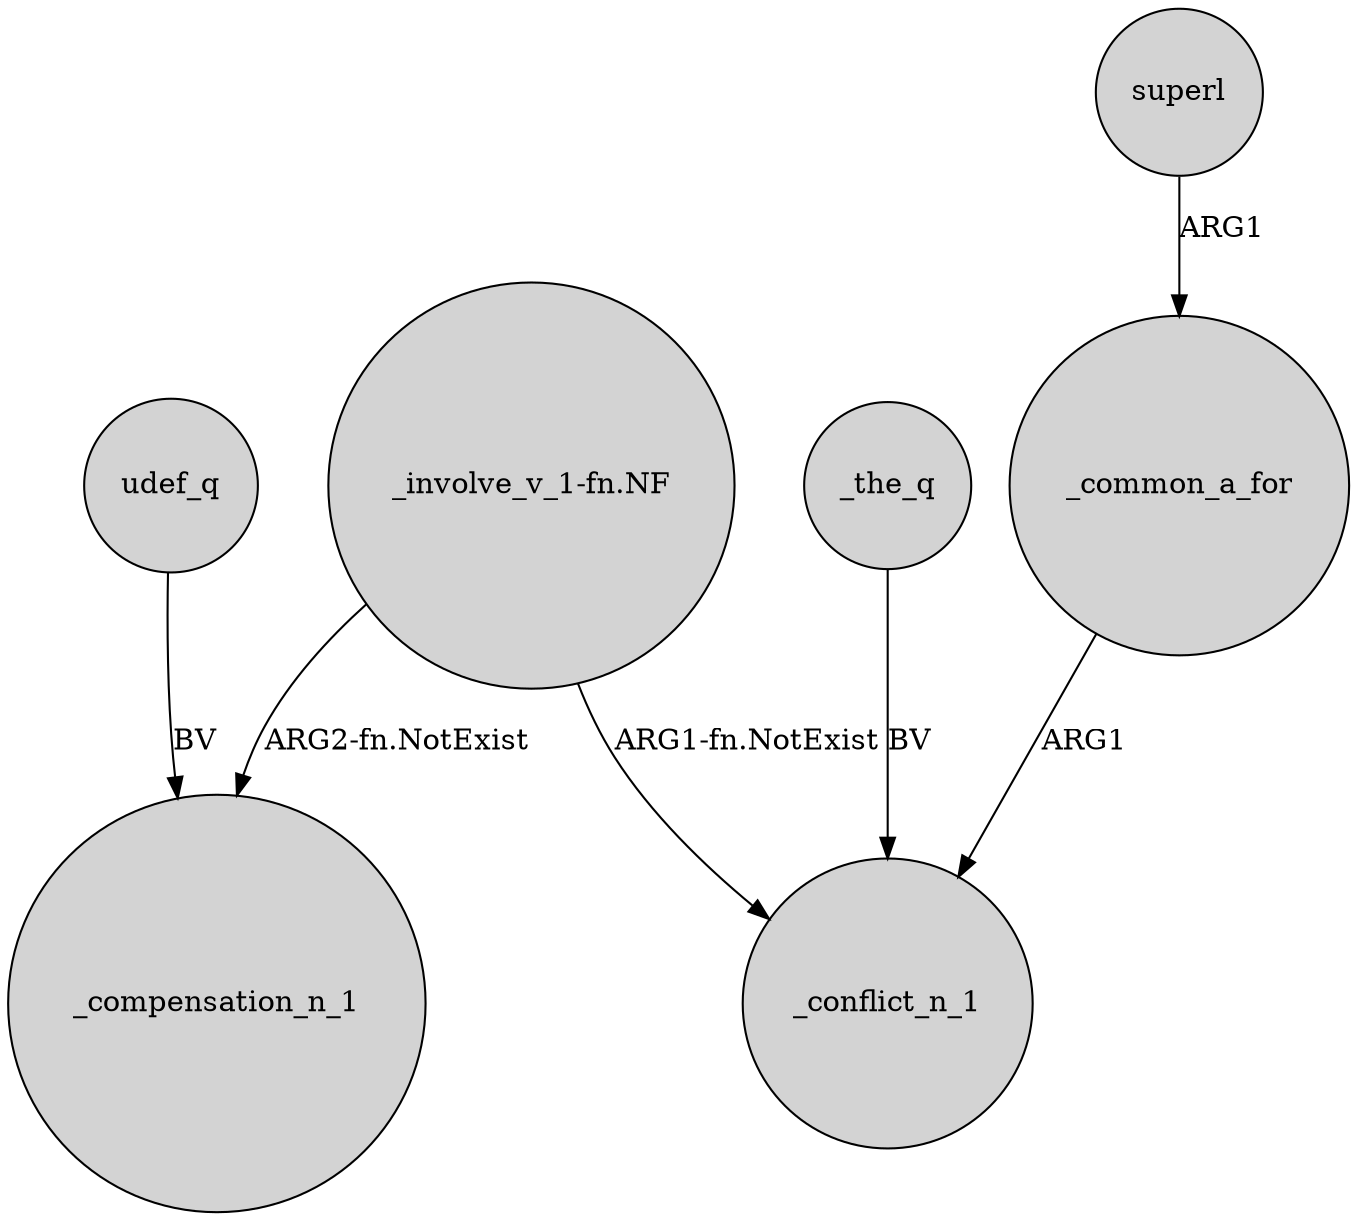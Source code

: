 digraph {
	node [shape=circle style=filled]
	udef_q -> _compensation_n_1 [label=BV]
	_the_q -> _conflict_n_1 [label=BV]
	superl -> _common_a_for [label=ARG1]
	"_involve_v_1-fn.NF" -> _compensation_n_1 [label="ARG2-fn.NotExist"]
	"_involve_v_1-fn.NF" -> _conflict_n_1 [label="ARG1-fn.NotExist"]
	_common_a_for -> _conflict_n_1 [label=ARG1]
}
